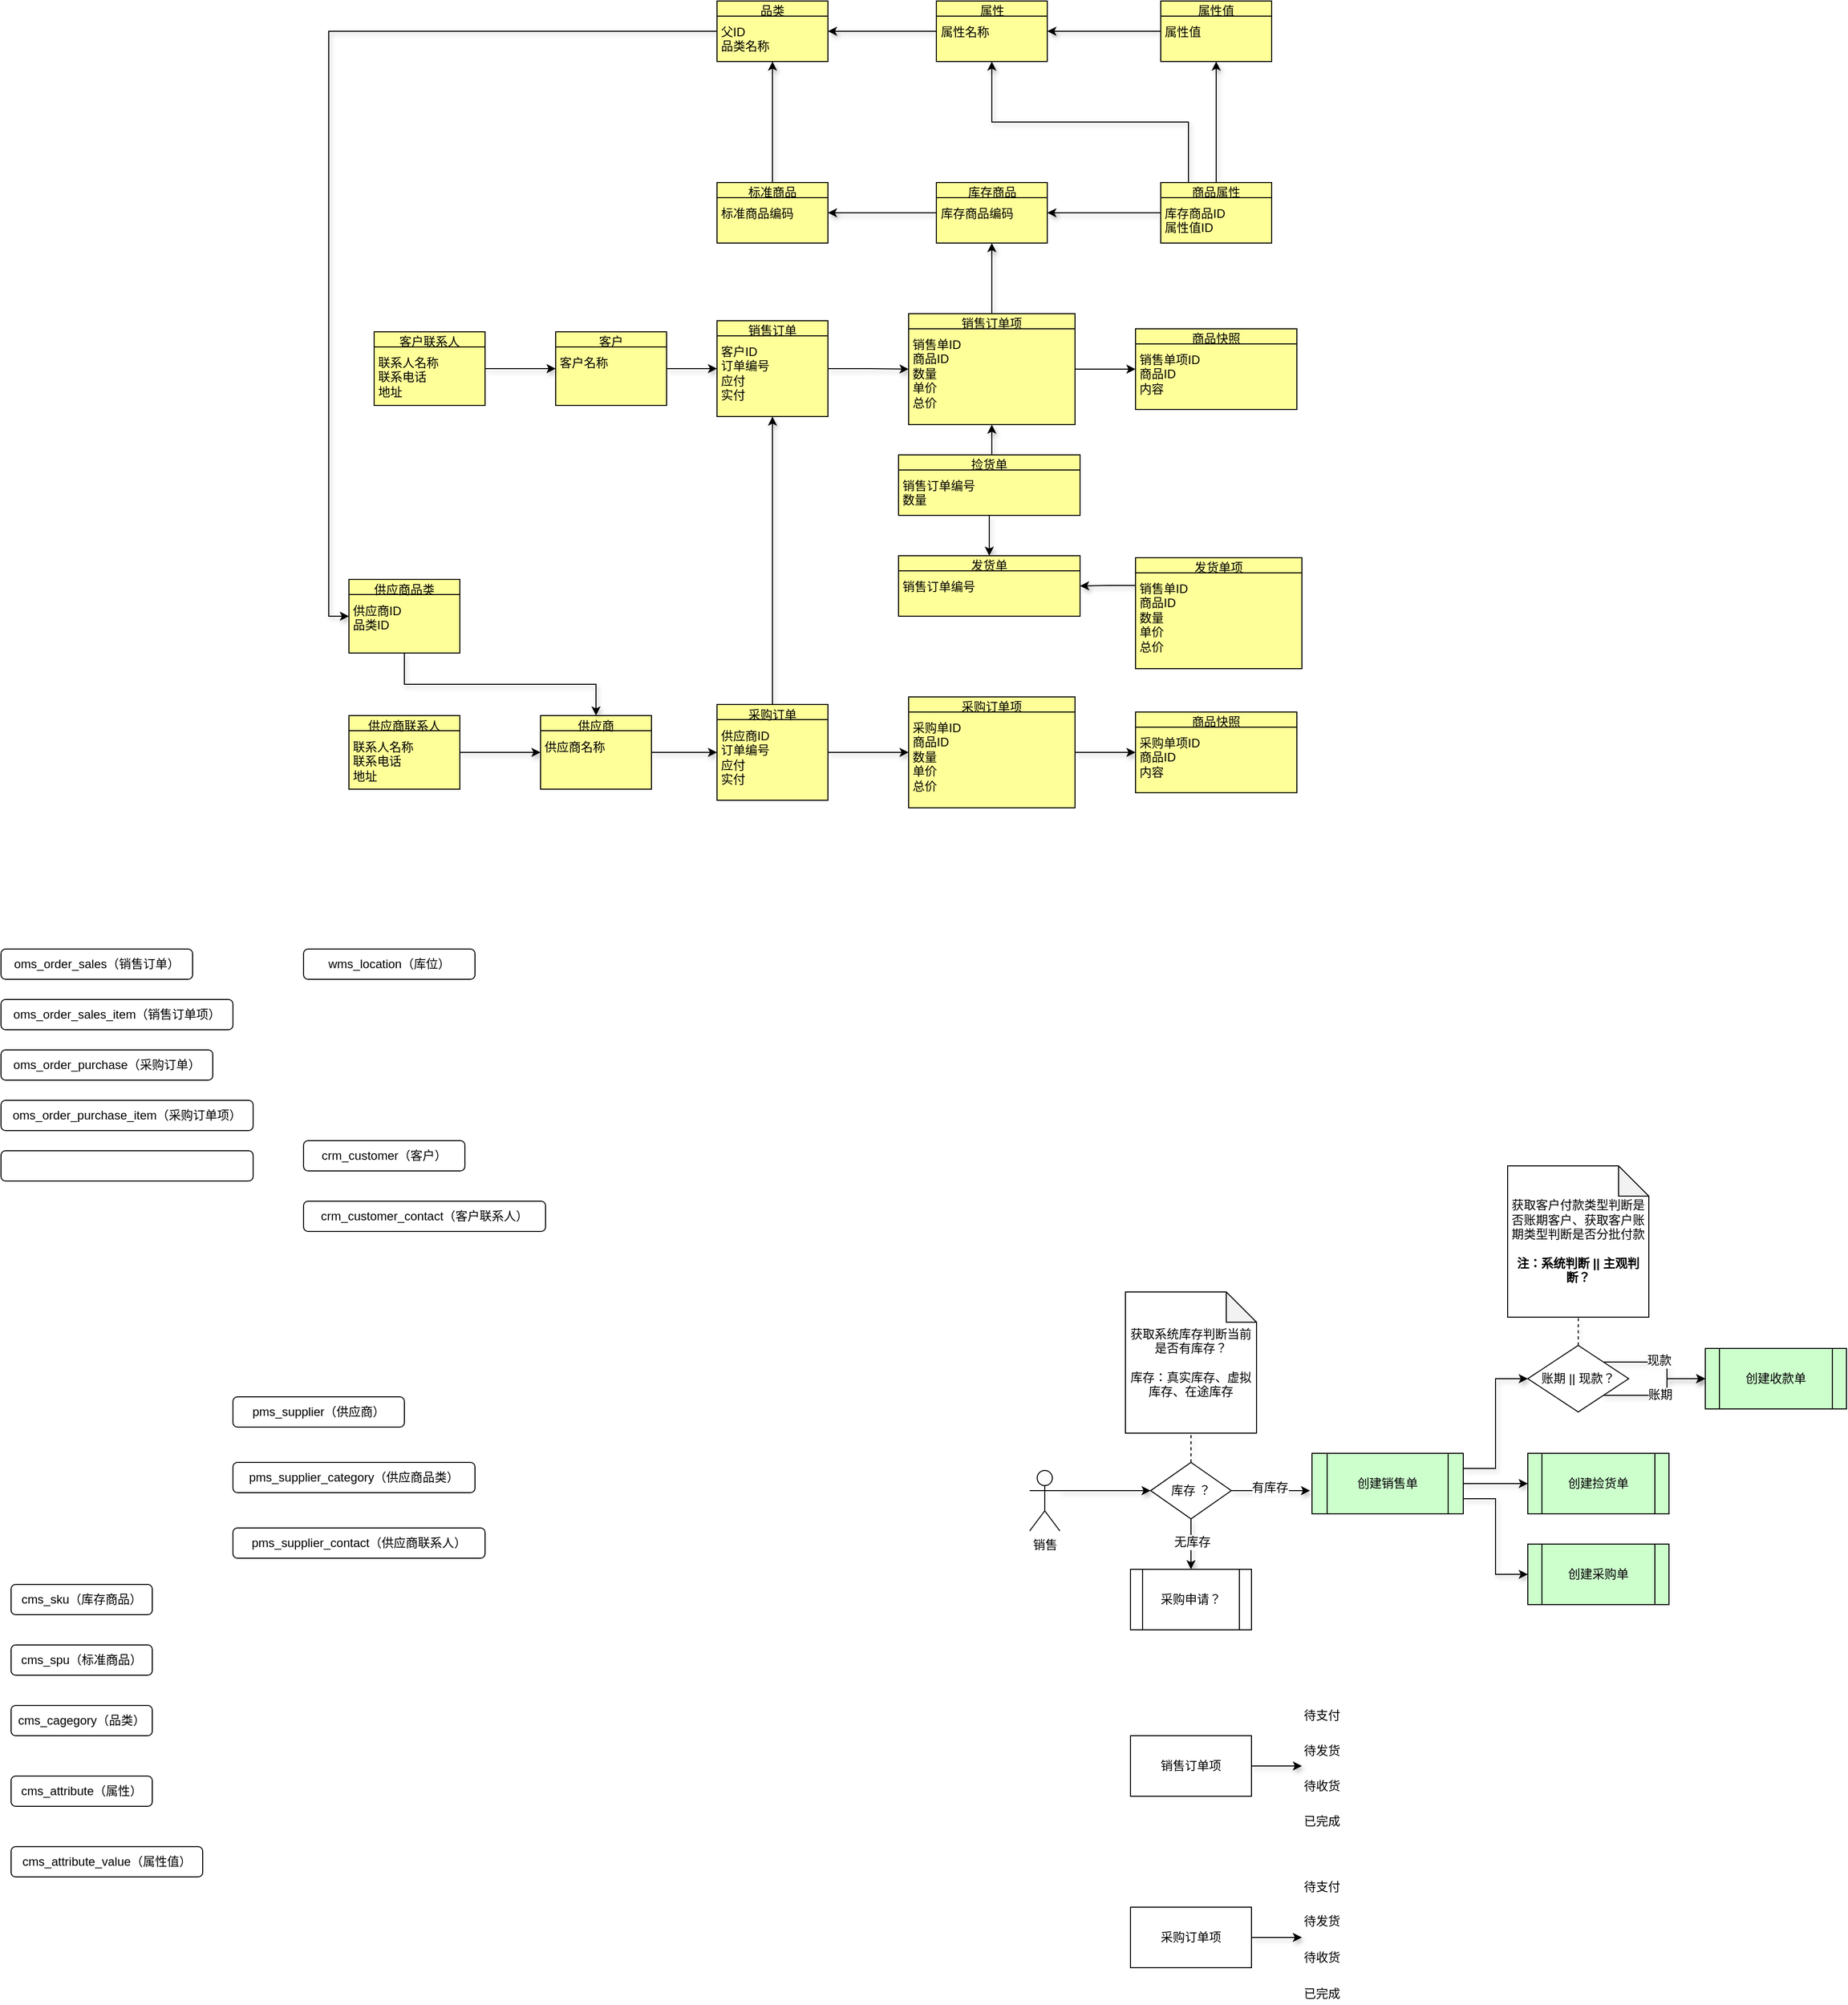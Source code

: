 <mxfile version="12.2.9" type="github" pages="1">
  <diagram id="rEG6L9bn5VI_HUOqqRBz" name="第 1 页">
    <mxGraphModel dx="1012" dy="1669" grid="1" gridSize="10" guides="1" tooltips="1" connect="1" arrows="1" fold="1" page="1" pageScale="1" pageWidth="827" pageHeight="1169" math="0" shadow="0">
      <root>
        <mxCell id="0"/>
        <mxCell id="1" parent="0"/>
        <mxCell id="5T5n9B4mbpvcat68feUI-332" value="" style="group" vertex="1" connectable="0" parent="1">
          <mxGeometry x="1430" y="810" width="40" height="125" as="geometry"/>
        </mxCell>
        <mxCell id="5T5n9B4mbpvcat68feUI-327" value="待支付" style="text;html=1;strokeColor=none;fillColor=none;align=center;verticalAlign=middle;whiteSpace=wrap;rounded=0;" vertex="1" parent="5T5n9B4mbpvcat68feUI-332">
          <mxGeometry width="40" height="20" as="geometry"/>
        </mxCell>
        <mxCell id="5T5n9B4mbpvcat68feUI-328" value="待发货" style="text;html=1;strokeColor=none;fillColor=none;align=center;verticalAlign=middle;whiteSpace=wrap;rounded=0;" vertex="1" parent="5T5n9B4mbpvcat68feUI-332">
          <mxGeometry y="35" width="40" height="20" as="geometry"/>
        </mxCell>
        <mxCell id="5T5n9B4mbpvcat68feUI-329" value="待收货" style="text;html=1;strokeColor=none;fillColor=none;align=center;verticalAlign=middle;whiteSpace=wrap;rounded=0;" vertex="1" parent="5T5n9B4mbpvcat68feUI-332">
          <mxGeometry y="70" width="40" height="20" as="geometry"/>
        </mxCell>
        <mxCell id="5T5n9B4mbpvcat68feUI-330" value="已完成" style="text;html=1;strokeColor=none;fillColor=none;align=center;verticalAlign=middle;whiteSpace=wrap;rounded=0;" vertex="1" parent="5T5n9B4mbpvcat68feUI-332">
          <mxGeometry y="105" width="40" height="20" as="geometry"/>
        </mxCell>
        <mxCell id="5T5n9B4mbpvcat68feUI-54" value="oms_order_sales（销售订单）" style="rounded=1;whiteSpace=wrap;html=1;" vertex="1" parent="1">
          <mxGeometry x="140" y="60" width="190" height="30" as="geometry"/>
        </mxCell>
        <mxCell id="5T5n9B4mbpvcat68feUI-71" value="oms_order_sales_item（销售订单项）" style="rounded=1;whiteSpace=wrap;html=1;" vertex="1" parent="1">
          <mxGeometry x="140" y="110" width="230" height="30" as="geometry"/>
        </mxCell>
        <mxCell id="5T5n9B4mbpvcat68feUI-95" value="cms_sku（库存商品）" style="rounded=1;whiteSpace=wrap;html=1;" vertex="1" parent="1">
          <mxGeometry x="150" y="690" width="140" height="30" as="geometry"/>
        </mxCell>
        <mxCell id="5T5n9B4mbpvcat68feUI-96" value="cms_spu（标准商品）" style="rounded=1;whiteSpace=wrap;html=1;" vertex="1" parent="1">
          <mxGeometry x="150" y="750" width="140" height="30" as="geometry"/>
        </mxCell>
        <mxCell id="5T5n9B4mbpvcat68feUI-97" value="cms_cagegory（品类）" style="rounded=1;whiteSpace=wrap;html=1;" vertex="1" parent="1">
          <mxGeometry x="150" y="810" width="140" height="30" as="geometry"/>
        </mxCell>
        <mxCell id="5T5n9B4mbpvcat68feUI-98" value="cms_attribute（属性）" style="rounded=1;whiteSpace=wrap;html=1;" vertex="1" parent="1">
          <mxGeometry x="150" y="880" width="140" height="30" as="geometry"/>
        </mxCell>
        <mxCell id="5T5n9B4mbpvcat68feUI-99" value="cms_attribute_value（属性值）" style="rounded=1;whiteSpace=wrap;html=1;" vertex="1" parent="1">
          <mxGeometry x="150" y="950" width="190" height="30" as="geometry"/>
        </mxCell>
        <mxCell id="5T5n9B4mbpvcat68feUI-100" value="wms_location（库位）" style="rounded=1;whiteSpace=wrap;html=1;" vertex="1" parent="1">
          <mxGeometry x="440" y="60" width="170" height="30" as="geometry"/>
        </mxCell>
        <mxCell id="5T5n9B4mbpvcat68feUI-101" value="crm_customer（客户）" style="rounded=1;whiteSpace=wrap;html=1;" vertex="1" parent="1">
          <mxGeometry x="440" y="250" width="160" height="30" as="geometry"/>
        </mxCell>
        <mxCell id="5T5n9B4mbpvcat68feUI-102" value="crm_customer_contact（客户联系人）" style="rounded=1;whiteSpace=wrap;html=1;" vertex="1" parent="1">
          <mxGeometry x="440" y="310" width="240" height="30" as="geometry"/>
        </mxCell>
        <mxCell id="5T5n9B4mbpvcat68feUI-103" value="pms_supplier（供应商）" style="rounded=1;whiteSpace=wrap;html=1;" vertex="1" parent="1">
          <mxGeometry x="370" y="504" width="170" height="30" as="geometry"/>
        </mxCell>
        <mxCell id="5T5n9B4mbpvcat68feUI-104" value="pms_supplier_contact（供应商联系人）" style="rounded=1;whiteSpace=wrap;html=1;" vertex="1" parent="1">
          <mxGeometry x="370" y="634" width="250" height="30" as="geometry"/>
        </mxCell>
        <mxCell id="5T5n9B4mbpvcat68feUI-105" value="oms_order_purchase（采购订单）" style="rounded=1;whiteSpace=wrap;html=1;" vertex="1" parent="1">
          <mxGeometry x="140" y="160" width="210" height="30" as="geometry"/>
        </mxCell>
        <mxCell id="5T5n9B4mbpvcat68feUI-106" value="oms_order_purchase_item（采购订单项）" style="rounded=1;whiteSpace=wrap;html=1;" vertex="1" parent="1">
          <mxGeometry x="140" y="210" width="250" height="30" as="geometry"/>
        </mxCell>
        <mxCell id="5T5n9B4mbpvcat68feUI-107" value="" style="rounded=1;whiteSpace=wrap;html=1;" vertex="1" parent="1">
          <mxGeometry x="140" y="260" width="250" height="30" as="geometry"/>
        </mxCell>
        <mxCell id="5T5n9B4mbpvcat68feUI-108" value="pms_supplier_category（供应商品类）" style="rounded=1;whiteSpace=wrap;html=1;" vertex="1" parent="1">
          <mxGeometry x="370" y="569" width="240" height="30" as="geometry"/>
        </mxCell>
        <mxCell id="5T5n9B4mbpvcat68feUI-218" style="rounded=0;orthogonalLoop=1;jettySize=auto;html=1;exitX=1;exitY=0.5;exitDx=0;exitDy=0;exitPerimeter=0;entryX=0;entryY=0.5;entryDx=0;entryDy=0;entryPerimeter=0;shadow=1;edgeStyle=orthogonalEdgeStyle;" edge="1" parent="1" source="5T5n9B4mbpvcat68feUI-146" target="5T5n9B4mbpvcat68feUI-207">
          <mxGeometry relative="1" as="geometry"/>
        </mxCell>
        <mxCell id="5T5n9B4mbpvcat68feUI-146" value="&lt;table cellpadding=&quot;0&quot; cellspacing=&quot;0&quot; style=&quot;font-size: 1em ; width: 100% ; height: 100%&quot;&gt;&lt;tbody&gt;&lt;tr style=&quot;height: 20px&quot;&gt;&lt;td align=&quot;center&quot;&gt;销售订单&lt;/td&gt;&lt;/tr&gt;&lt;tr&gt;&lt;td align=&quot;left&quot; valign=&quot;top&quot; style=&quot;padding: 4px&quot;&gt;客户ID&lt;br&gt;订单编号&lt;br&gt;应付&lt;br&gt;实付&lt;/td&gt;&lt;/tr&gt;&lt;/tbody&gt;&lt;/table&gt;" style="html=1;outlineConnect=0;whiteSpace=wrap;fillColor=#ffff99;shape=mxgraph.archimate3.businessObject;overflow=fill;" vertex="1" parent="1">
          <mxGeometry x="850" y="-563" width="110" height="95" as="geometry"/>
        </mxCell>
        <mxCell id="5T5n9B4mbpvcat68feUI-172" value="获取客户付款类型判断是否账期客户、获取客户账期类型判断是否分批付款&lt;br&gt;&lt;br&gt;&lt;b&gt;注：系统判断 || 主观判断？&lt;/b&gt;" style="shape=note;whiteSpace=wrap;html=1;backgroundOutline=1;darkOpacity=0.05;fillColor=#FFFFFF;" vertex="1" parent="1">
          <mxGeometry x="1634" y="275" width="140" height="150" as="geometry"/>
        </mxCell>
        <mxCell id="5T5n9B4mbpvcat68feUI-212" style="edgeStyle=orthogonalEdgeStyle;rounded=0;orthogonalLoop=1;jettySize=auto;html=1;exitX=1;exitY=0.5;exitDx=0;exitDy=0;exitPerimeter=0;entryX=0;entryY=0.5;entryDx=0;entryDy=0;entryPerimeter=0;" edge="1" parent="1" source="5T5n9B4mbpvcat68feUI-207" target="5T5n9B4mbpvcat68feUI-210">
          <mxGeometry relative="1" as="geometry"/>
        </mxCell>
        <mxCell id="5T5n9B4mbpvcat68feUI-311" style="edgeStyle=orthogonalEdgeStyle;rounded=0;orthogonalLoop=1;jettySize=auto;html=1;exitX=0.5;exitY=0;exitDx=0;exitDy=0;exitPerimeter=0;entryX=0.5;entryY=1;entryDx=0;entryDy=0;entryPerimeter=0;shadow=1;" edge="1" parent="1" source="5T5n9B4mbpvcat68feUI-207" target="5T5n9B4mbpvcat68feUI-282">
          <mxGeometry relative="1" as="geometry"/>
        </mxCell>
        <mxCell id="5T5n9B4mbpvcat68feUI-207" value="&lt;table cellpadding=&quot;0&quot; cellspacing=&quot;0&quot; style=&quot;font-size: 1em ; width: 100% ; height: 100%&quot;&gt;&lt;tbody&gt;&lt;tr style=&quot;height: 20px&quot;&gt;&lt;td align=&quot;center&quot;&gt;销售订单项&lt;/td&gt;&lt;/tr&gt;&lt;tr&gt;&lt;td align=&quot;left&quot; valign=&quot;top&quot; style=&quot;padding: 4px&quot;&gt;销售单ID&lt;br&gt;商品ID&lt;br&gt;数量&lt;br&gt;单价&lt;br&gt;总价&lt;/td&gt;&lt;/tr&gt;&lt;/tbody&gt;&lt;/table&gt;" style="html=1;outlineConnect=0;whiteSpace=wrap;fillColor=#ffff99;shape=mxgraph.archimate3.businessObject;overflow=fill;" vertex="1" parent="1">
          <mxGeometry x="1040" y="-570" width="165" height="110" as="geometry"/>
        </mxCell>
        <mxCell id="5T5n9B4mbpvcat68feUI-210" value="&lt;table cellpadding=&quot;0&quot; cellspacing=&quot;0&quot; style=&quot;font-size: 1em ; width: 100% ; height: 100%&quot;&gt;&lt;tbody&gt;&lt;tr style=&quot;height: 20px&quot;&gt;&lt;td align=&quot;center&quot;&gt;商品快照&lt;/td&gt;&lt;/tr&gt;&lt;tr&gt;&lt;td align=&quot;left&quot; valign=&quot;top&quot; style=&quot;padding: 4px&quot;&gt;销售单项ID&lt;br&gt;商品ID&lt;br&gt;内容&lt;br&gt;&lt;/td&gt;&lt;/tr&gt;&lt;/tbody&gt;&lt;/table&gt;" style="html=1;outlineConnect=0;whiteSpace=wrap;fillColor=#ffff99;shape=mxgraph.archimate3.businessObject;overflow=fill;" vertex="1" parent="1">
          <mxGeometry x="1265" y="-555" width="160" height="80" as="geometry"/>
        </mxCell>
        <mxCell id="5T5n9B4mbpvcat68feUI-231" style="edgeStyle=orthogonalEdgeStyle;rounded=0;orthogonalLoop=1;jettySize=auto;html=1;exitX=1;exitY=0;exitDx=0;exitDy=0;entryX=0;entryY=0.5;entryDx=0;entryDy=0;shadow=1;" edge="1" parent="1" source="5T5n9B4mbpvcat68feUI-223" target="5T5n9B4mbpvcat68feUI-266">
          <mxGeometry relative="1" as="geometry">
            <mxPoint x="1940" y="464" as="targetPoint"/>
          </mxGeometry>
        </mxCell>
        <mxCell id="5T5n9B4mbpvcat68feUI-233" value="现款" style="text;html=1;align=center;verticalAlign=middle;resizable=0;points=[];;labelBackgroundColor=#ffffff;" vertex="1" connectable="0" parent="5T5n9B4mbpvcat68feUI-231">
          <mxGeometry x="-0.064" y="2" relative="1" as="geometry">
            <mxPoint as="offset"/>
          </mxGeometry>
        </mxCell>
        <mxCell id="5T5n9B4mbpvcat68feUI-232" style="edgeStyle=orthogonalEdgeStyle;rounded=0;orthogonalLoop=1;jettySize=auto;html=1;exitX=1;exitY=1;exitDx=0;exitDy=0;entryX=0;entryY=0.5;entryDx=0;entryDy=0;shadow=1;" edge="1" parent="1" source="5T5n9B4mbpvcat68feUI-223" target="5T5n9B4mbpvcat68feUI-266">
          <mxGeometry relative="1" as="geometry">
            <mxPoint x="1940" y="524" as="targetPoint"/>
          </mxGeometry>
        </mxCell>
        <mxCell id="5T5n9B4mbpvcat68feUI-234" value="账期" style="text;html=1;align=center;verticalAlign=middle;resizable=0;points=[];;labelBackgroundColor=#ffffff;" vertex="1" connectable="0" parent="5T5n9B4mbpvcat68feUI-232">
          <mxGeometry x="-0.055" y="1" relative="1" as="geometry">
            <mxPoint as="offset"/>
          </mxGeometry>
        </mxCell>
        <mxCell id="5T5n9B4mbpvcat68feUI-223" value="账期 || 现款？" style="rhombus;whiteSpace=wrap;html=1;fillColor=#FFFFFF;" vertex="1" parent="1">
          <mxGeometry x="1654" y="453" width="100" height="66" as="geometry"/>
        </mxCell>
        <mxCell id="5T5n9B4mbpvcat68feUI-235" value="" style="endArrow=none;dashed=1;html=1;shadow=1;entryX=0.5;entryY=1;entryDx=0;entryDy=0;entryPerimeter=0;exitX=0.5;exitY=0;exitDx=0;exitDy=0;" edge="1" parent="1" source="5T5n9B4mbpvcat68feUI-223" target="5T5n9B4mbpvcat68feUI-172">
          <mxGeometry width="50" height="50" relative="1" as="geometry">
            <mxPoint x="1680" y="454" as="sourcePoint"/>
            <mxPoint x="1730" y="404" as="targetPoint"/>
          </mxGeometry>
        </mxCell>
        <mxCell id="5T5n9B4mbpvcat68feUI-257" style="edgeStyle=orthogonalEdgeStyle;rounded=0;orthogonalLoop=1;jettySize=auto;html=1;exitX=1;exitY=0.5;exitDx=0;exitDy=0;entryX=-0.013;entryY=0.617;entryDx=0;entryDy=0;entryPerimeter=0;shadow=1;" edge="1" parent="1" source="5T5n9B4mbpvcat68feUI-252" target="5T5n9B4mbpvcat68feUI-256">
          <mxGeometry relative="1" as="geometry"/>
        </mxCell>
        <mxCell id="5T5n9B4mbpvcat68feUI-258" value="有库存" style="text;html=1;align=center;verticalAlign=middle;resizable=0;points=[];;labelBackgroundColor=#ffffff;" vertex="1" connectable="0" parent="5T5n9B4mbpvcat68feUI-257">
          <mxGeometry x="-0.026" y="3" relative="1" as="geometry">
            <mxPoint as="offset"/>
          </mxGeometry>
        </mxCell>
        <mxCell id="5T5n9B4mbpvcat68feUI-264" style="edgeStyle=orthogonalEdgeStyle;rounded=0;orthogonalLoop=1;jettySize=auto;html=1;exitX=0.5;exitY=1;exitDx=0;exitDy=0;shadow=1;" edge="1" parent="1" source="5T5n9B4mbpvcat68feUI-252" target="5T5n9B4mbpvcat68feUI-263">
          <mxGeometry relative="1" as="geometry"/>
        </mxCell>
        <mxCell id="5T5n9B4mbpvcat68feUI-265" value="无库存" style="text;html=1;align=center;verticalAlign=middle;resizable=0;points=[];;labelBackgroundColor=#ffffff;" vertex="1" connectable="0" parent="5T5n9B4mbpvcat68feUI-264">
          <mxGeometry x="-0.093" y="1" relative="1" as="geometry">
            <mxPoint as="offset"/>
          </mxGeometry>
        </mxCell>
        <mxCell id="5T5n9B4mbpvcat68feUI-252" value="库存 ？" style="rhombus;whiteSpace=wrap;html=1;fillColor=#FFFFFF;" vertex="1" parent="1">
          <mxGeometry x="1280" y="569" width="80" height="56" as="geometry"/>
        </mxCell>
        <mxCell id="5T5n9B4mbpvcat68feUI-255" style="edgeStyle=orthogonalEdgeStyle;rounded=0;orthogonalLoop=1;jettySize=auto;html=1;exitX=1;exitY=0.333;exitDx=0;exitDy=0;exitPerimeter=0;entryX=0;entryY=0.5;entryDx=0;entryDy=0;shadow=1;" edge="1" parent="1" source="5T5n9B4mbpvcat68feUI-254" target="5T5n9B4mbpvcat68feUI-252">
          <mxGeometry relative="1" as="geometry"/>
        </mxCell>
        <mxCell id="5T5n9B4mbpvcat68feUI-254" value="销售" style="shape=umlActor;verticalLabelPosition=bottom;labelBackgroundColor=#ffffff;verticalAlign=top;html=1;outlineConnect=0;fillColor=#FFFFFF;" vertex="1" parent="1">
          <mxGeometry x="1160" y="577" width="30" height="60" as="geometry"/>
        </mxCell>
        <mxCell id="5T5n9B4mbpvcat68feUI-272" style="edgeStyle=orthogonalEdgeStyle;rounded=0;orthogonalLoop=1;jettySize=auto;html=1;exitX=1;exitY=0.25;exitDx=0;exitDy=0;entryX=0;entryY=0.5;entryDx=0;entryDy=0;shadow=1;" edge="1" parent="1" source="5T5n9B4mbpvcat68feUI-256" target="5T5n9B4mbpvcat68feUI-223">
          <mxGeometry relative="1" as="geometry"/>
        </mxCell>
        <mxCell id="5T5n9B4mbpvcat68feUI-273" style="edgeStyle=orthogonalEdgeStyle;rounded=0;orthogonalLoop=1;jettySize=auto;html=1;exitX=1;exitY=0.5;exitDx=0;exitDy=0;entryX=0;entryY=0.5;entryDx=0;entryDy=0;shadow=1;" edge="1" parent="1" source="5T5n9B4mbpvcat68feUI-256" target="5T5n9B4mbpvcat68feUI-267">
          <mxGeometry relative="1" as="geometry"/>
        </mxCell>
        <mxCell id="5T5n9B4mbpvcat68feUI-280" style="edgeStyle=orthogonalEdgeStyle;rounded=0;orthogonalLoop=1;jettySize=auto;html=1;exitX=1;exitY=0.75;exitDx=0;exitDy=0;shadow=1;entryX=0;entryY=0.5;entryDx=0;entryDy=0;" edge="1" parent="1" source="5T5n9B4mbpvcat68feUI-256" target="5T5n9B4mbpvcat68feUI-268">
          <mxGeometry relative="1" as="geometry">
            <mxPoint x="1620" y="630" as="targetPoint"/>
          </mxGeometry>
        </mxCell>
        <mxCell id="5T5n9B4mbpvcat68feUI-256" value="创建销售单" style="shape=process;whiteSpace=wrap;html=1;backgroundOutline=1;fillColor=#CCFFCC;" vertex="1" parent="1">
          <mxGeometry x="1440" y="560" width="150" height="60" as="geometry"/>
        </mxCell>
        <mxCell id="5T5n9B4mbpvcat68feUI-260" value="获取系统库存判断当前是否有库存？&lt;br&gt;&lt;br&gt;库存：真实库存、虚拟库存、在途库存" style="shape=note;whiteSpace=wrap;html=1;backgroundOutline=1;darkOpacity=0.05;fillColor=#FFFFFF;" vertex="1" parent="1">
          <mxGeometry x="1255" y="400" width="130" height="140" as="geometry"/>
        </mxCell>
        <mxCell id="5T5n9B4mbpvcat68feUI-263" value="采购申请？" style="shape=process;whiteSpace=wrap;html=1;backgroundOutline=1;fillColor=#FFFFFF;" vertex="1" parent="1">
          <mxGeometry x="1260" y="675" width="120" height="60" as="geometry"/>
        </mxCell>
        <mxCell id="5T5n9B4mbpvcat68feUI-266" value="创建收款单" style="shape=process;whiteSpace=wrap;html=1;backgroundOutline=1;fillColor=#CCFFCC;" vertex="1" parent="1">
          <mxGeometry x="1830" y="456" width="140" height="60" as="geometry"/>
        </mxCell>
        <mxCell id="5T5n9B4mbpvcat68feUI-267" value="创建捡货单" style="shape=process;whiteSpace=wrap;html=1;backgroundOutline=1;fillColor=#CCFFCC;" vertex="1" parent="1">
          <mxGeometry x="1654" y="560" width="140" height="60" as="geometry"/>
        </mxCell>
        <mxCell id="5T5n9B4mbpvcat68feUI-268" value="创建采购单" style="shape=process;whiteSpace=wrap;html=1;backgroundOutline=1;fillColor=#CCFFCC;" vertex="1" parent="1">
          <mxGeometry x="1654" y="650" width="140" height="60" as="geometry"/>
        </mxCell>
        <mxCell id="5T5n9B4mbpvcat68feUI-277" value="" style="endArrow=none;dashed=1;html=1;shadow=1;entryX=0.5;entryY=1;entryDx=0;entryDy=0;entryPerimeter=0;exitX=0.5;exitY=0;exitDx=0;exitDy=0;" edge="1" parent="1" source="5T5n9B4mbpvcat68feUI-252" target="5T5n9B4mbpvcat68feUI-260">
          <mxGeometry width="50" height="50" relative="1" as="geometry">
            <mxPoint x="1290" y="570" as="sourcePoint"/>
            <mxPoint x="1340" y="520" as="targetPoint"/>
          </mxGeometry>
        </mxCell>
        <mxCell id="5T5n9B4mbpvcat68feUI-323" style="edgeStyle=orthogonalEdgeStyle;rounded=0;orthogonalLoop=1;jettySize=auto;html=1;exitX=0;exitY=0.5;exitDx=0;exitDy=0;exitPerimeter=0;shadow=1;entryX=0;entryY=0.5;entryDx=0;entryDy=0;entryPerimeter=0;" edge="1" parent="1" source="5T5n9B4mbpvcat68feUI-281" target="5T5n9B4mbpvcat68feUI-320">
          <mxGeometry relative="1" as="geometry">
            <mxPoint x="490" y="-430" as="targetPoint"/>
          </mxGeometry>
        </mxCell>
        <mxCell id="5T5n9B4mbpvcat68feUI-281" value="&lt;table cellpadding=&quot;0&quot; cellspacing=&quot;0&quot; style=&quot;font-size: 1em ; width: 100% ; height: 100%&quot;&gt;&lt;tbody&gt;&lt;tr style=&quot;height: 20px&quot;&gt;&lt;td align=&quot;center&quot;&gt;品类&lt;/td&gt;&lt;/tr&gt;&lt;tr&gt;&lt;td align=&quot;left&quot; valign=&quot;top&quot; style=&quot;padding: 4px&quot;&gt;父ID&lt;br&gt;品类名称&lt;/td&gt;&lt;/tr&gt;&lt;/tbody&gt;&lt;/table&gt;" style="html=1;outlineConnect=0;whiteSpace=wrap;fillColor=#ffff99;shape=mxgraph.archimate3.businessObject;overflow=fill;" vertex="1" parent="1">
          <mxGeometry x="850" y="-880" width="110" height="60" as="geometry"/>
        </mxCell>
        <mxCell id="5T5n9B4mbpvcat68feUI-291" style="edgeStyle=orthogonalEdgeStyle;rounded=0;orthogonalLoop=1;jettySize=auto;html=1;exitX=0;exitY=0.5;exitDx=0;exitDy=0;exitPerimeter=0;entryX=1;entryY=0.5;entryDx=0;entryDy=0;entryPerimeter=0;shadow=1;" edge="1" parent="1" source="5T5n9B4mbpvcat68feUI-282" target="5T5n9B4mbpvcat68feUI-283">
          <mxGeometry relative="1" as="geometry"/>
        </mxCell>
        <mxCell id="5T5n9B4mbpvcat68feUI-282" value="&lt;table cellpadding=&quot;0&quot; cellspacing=&quot;0&quot; style=&quot;font-size: 1em ; width: 100% ; height: 100%&quot;&gt;&lt;tbody&gt;&lt;tr style=&quot;height: 20px&quot;&gt;&lt;td align=&quot;center&quot;&gt;库存商品&lt;/td&gt;&lt;/tr&gt;&lt;tr&gt;&lt;td align=&quot;left&quot; valign=&quot;top&quot; style=&quot;padding: 4px&quot;&gt;库存商品编码&lt;/td&gt;&lt;/tr&gt;&lt;/tbody&gt;&lt;/table&gt;" style="html=1;outlineConnect=0;whiteSpace=wrap;fillColor=#ffff99;shape=mxgraph.archimate3.businessObject;overflow=fill;" vertex="1" parent="1">
          <mxGeometry x="1067.5" y="-700" width="110" height="60" as="geometry"/>
        </mxCell>
        <mxCell id="5T5n9B4mbpvcat68feUI-290" style="edgeStyle=orthogonalEdgeStyle;rounded=0;orthogonalLoop=1;jettySize=auto;html=1;exitX=0.5;exitY=0;exitDx=0;exitDy=0;exitPerimeter=0;entryX=0.5;entryY=1;entryDx=0;entryDy=0;entryPerimeter=0;shadow=1;" edge="1" parent="1" source="5T5n9B4mbpvcat68feUI-283" target="5T5n9B4mbpvcat68feUI-281">
          <mxGeometry relative="1" as="geometry"/>
        </mxCell>
        <mxCell id="5T5n9B4mbpvcat68feUI-283" value="&lt;table cellpadding=&quot;0&quot; cellspacing=&quot;0&quot; style=&quot;font-size: 1em ; width: 100% ; height: 100%&quot;&gt;&lt;tbody&gt;&lt;tr style=&quot;height: 20px&quot;&gt;&lt;td align=&quot;center&quot;&gt;标准商品&lt;/td&gt;&lt;/tr&gt;&lt;tr&gt;&lt;td align=&quot;left&quot; valign=&quot;top&quot; style=&quot;padding: 4px&quot;&gt;标准商品编码&lt;br&gt;&lt;/td&gt;&lt;/tr&gt;&lt;/tbody&gt;&lt;/table&gt;" style="html=1;outlineConnect=0;whiteSpace=wrap;fillColor=#ffff99;shape=mxgraph.archimate3.businessObject;overflow=fill;" vertex="1" parent="1">
          <mxGeometry x="850" y="-700" width="110" height="60" as="geometry"/>
        </mxCell>
        <mxCell id="5T5n9B4mbpvcat68feUI-289" style="edgeStyle=orthogonalEdgeStyle;rounded=0;orthogonalLoop=1;jettySize=auto;html=1;exitX=0;exitY=0.5;exitDx=0;exitDy=0;exitPerimeter=0;entryX=1;entryY=0.5;entryDx=0;entryDy=0;entryPerimeter=0;shadow=1;" edge="1" parent="1" source="5T5n9B4mbpvcat68feUI-284" target="5T5n9B4mbpvcat68feUI-281">
          <mxGeometry relative="1" as="geometry"/>
        </mxCell>
        <mxCell id="5T5n9B4mbpvcat68feUI-284" value="&lt;table cellpadding=&quot;0&quot; cellspacing=&quot;0&quot; style=&quot;font-size: 1em ; width: 100% ; height: 100%&quot;&gt;&lt;tbody&gt;&lt;tr style=&quot;height: 20px&quot;&gt;&lt;td align=&quot;center&quot;&gt;属性&lt;/td&gt;&lt;/tr&gt;&lt;tr&gt;&lt;td align=&quot;left&quot; valign=&quot;top&quot; style=&quot;padding: 4px&quot;&gt;属性名称&lt;/td&gt;&lt;/tr&gt;&lt;/tbody&gt;&lt;/table&gt;" style="html=1;outlineConnect=0;whiteSpace=wrap;fillColor=#ffff99;shape=mxgraph.archimate3.businessObject;overflow=fill;" vertex="1" parent="1">
          <mxGeometry x="1067.5" y="-880" width="110" height="60" as="geometry"/>
        </mxCell>
        <mxCell id="5T5n9B4mbpvcat68feUI-288" style="edgeStyle=orthogonalEdgeStyle;rounded=0;orthogonalLoop=1;jettySize=auto;html=1;exitX=0;exitY=0.5;exitDx=0;exitDy=0;exitPerimeter=0;entryX=1;entryY=0.5;entryDx=0;entryDy=0;entryPerimeter=0;shadow=1;" edge="1" parent="1" source="5T5n9B4mbpvcat68feUI-285" target="5T5n9B4mbpvcat68feUI-284">
          <mxGeometry relative="1" as="geometry"/>
        </mxCell>
        <mxCell id="5T5n9B4mbpvcat68feUI-285" value="&lt;table cellpadding=&quot;0&quot; cellspacing=&quot;0&quot; style=&quot;font-size: 1em ; width: 100% ; height: 100%&quot;&gt;&lt;tbody&gt;&lt;tr style=&quot;height: 20px&quot;&gt;&lt;td align=&quot;center&quot;&gt;属性值&lt;/td&gt;&lt;/tr&gt;&lt;tr&gt;&lt;td align=&quot;left&quot; valign=&quot;top&quot; style=&quot;padding: 4px&quot;&gt;属性值&lt;/td&gt;&lt;/tr&gt;&lt;/tbody&gt;&lt;/table&gt;" style="html=1;outlineConnect=0;whiteSpace=wrap;fillColor=#ffff99;shape=mxgraph.archimate3.businessObject;overflow=fill;" vertex="1" parent="1">
          <mxGeometry x="1290" y="-880" width="110" height="60" as="geometry"/>
        </mxCell>
        <mxCell id="5T5n9B4mbpvcat68feUI-293" style="edgeStyle=orthogonalEdgeStyle;rounded=0;orthogonalLoop=1;jettySize=auto;html=1;exitX=0;exitY=0.5;exitDx=0;exitDy=0;exitPerimeter=0;entryX=1;entryY=0.5;entryDx=0;entryDy=0;entryPerimeter=0;shadow=1;" edge="1" parent="1" source="5T5n9B4mbpvcat68feUI-292" target="5T5n9B4mbpvcat68feUI-282">
          <mxGeometry relative="1" as="geometry"/>
        </mxCell>
        <mxCell id="5T5n9B4mbpvcat68feUI-294" style="edgeStyle=orthogonalEdgeStyle;rounded=0;orthogonalLoop=1;jettySize=auto;html=1;exitX=0.5;exitY=0;exitDx=0;exitDy=0;exitPerimeter=0;entryX=0.5;entryY=1;entryDx=0;entryDy=0;entryPerimeter=0;shadow=1;" edge="1" parent="1" source="5T5n9B4mbpvcat68feUI-292" target="5T5n9B4mbpvcat68feUI-285">
          <mxGeometry relative="1" as="geometry"/>
        </mxCell>
        <mxCell id="5T5n9B4mbpvcat68feUI-295" style="edgeStyle=orthogonalEdgeStyle;rounded=0;orthogonalLoop=1;jettySize=auto;html=1;exitX=0.25;exitY=0;exitDx=0;exitDy=0;exitPerimeter=0;entryX=0.5;entryY=1;entryDx=0;entryDy=0;entryPerimeter=0;shadow=1;" edge="1" parent="1" source="5T5n9B4mbpvcat68feUI-292" target="5T5n9B4mbpvcat68feUI-284">
          <mxGeometry relative="1" as="geometry"/>
        </mxCell>
        <mxCell id="5T5n9B4mbpvcat68feUI-292" value="&lt;table cellpadding=&quot;0&quot; cellspacing=&quot;0&quot; style=&quot;font-size: 1em ; width: 100% ; height: 100%&quot;&gt;&lt;tbody&gt;&lt;tr style=&quot;height: 20px&quot;&gt;&lt;td align=&quot;center&quot;&gt;商品属性&lt;/td&gt;&lt;/tr&gt;&lt;tr&gt;&lt;td align=&quot;left&quot; valign=&quot;top&quot; style=&quot;padding: 4px&quot;&gt;库存商品ID&lt;br&gt;属性值ID&lt;/td&gt;&lt;/tr&gt;&lt;/tbody&gt;&lt;/table&gt;" style="html=1;outlineConnect=0;whiteSpace=wrap;fillColor=#ffff99;shape=mxgraph.archimate3.businessObject;overflow=fill;" vertex="1" parent="1">
          <mxGeometry x="1290" y="-700" width="110" height="60" as="geometry"/>
        </mxCell>
        <mxCell id="5T5n9B4mbpvcat68feUI-298" style="edgeStyle=orthogonalEdgeStyle;rounded=0;orthogonalLoop=1;jettySize=auto;html=1;exitX=1;exitY=0.5;exitDx=0;exitDy=0;exitPerimeter=0;shadow=1;" edge="1" parent="1" source="5T5n9B4mbpvcat68feUI-296" target="5T5n9B4mbpvcat68feUI-297">
          <mxGeometry relative="1" as="geometry"/>
        </mxCell>
        <mxCell id="5T5n9B4mbpvcat68feUI-306" style="edgeStyle=orthogonalEdgeStyle;rounded=0;orthogonalLoop=1;jettySize=auto;html=1;exitX=0.5;exitY=0;exitDx=0;exitDy=0;exitPerimeter=0;entryX=0.5;entryY=1;entryDx=0;entryDy=0;entryPerimeter=0;shadow=1;" edge="1" parent="1" source="5T5n9B4mbpvcat68feUI-296" target="5T5n9B4mbpvcat68feUI-146">
          <mxGeometry relative="1" as="geometry"/>
        </mxCell>
        <mxCell id="5T5n9B4mbpvcat68feUI-296" value="&lt;table cellpadding=&quot;0&quot; cellspacing=&quot;0&quot; style=&quot;font-size: 1em ; width: 100% ; height: 100%&quot;&gt;&lt;tbody&gt;&lt;tr style=&quot;height: 20px&quot;&gt;&lt;td align=&quot;center&quot;&gt;采购订单&lt;/td&gt;&lt;/tr&gt;&lt;tr&gt;&lt;td align=&quot;left&quot; valign=&quot;top&quot; style=&quot;padding: 4px&quot;&gt;供应商ID&lt;br&gt;订单编号&lt;br&gt;应付&lt;br&gt;实付&lt;/td&gt;&lt;/tr&gt;&lt;/tbody&gt;&lt;/table&gt;" style="html=1;outlineConnect=0;whiteSpace=wrap;fillColor=#ffff99;shape=mxgraph.archimate3.businessObject;overflow=fill;" vertex="1" parent="1">
          <mxGeometry x="850" y="-182.5" width="110" height="95" as="geometry"/>
        </mxCell>
        <mxCell id="5T5n9B4mbpvcat68feUI-300" style="edgeStyle=orthogonalEdgeStyle;rounded=0;orthogonalLoop=1;jettySize=auto;html=1;exitX=1;exitY=0.5;exitDx=0;exitDy=0;exitPerimeter=0;entryX=0;entryY=0.5;entryDx=0;entryDy=0;entryPerimeter=0;shadow=1;" edge="1" parent="1" source="5T5n9B4mbpvcat68feUI-297" target="5T5n9B4mbpvcat68feUI-299">
          <mxGeometry relative="1" as="geometry"/>
        </mxCell>
        <mxCell id="5T5n9B4mbpvcat68feUI-297" value="&lt;table cellpadding=&quot;0&quot; cellspacing=&quot;0&quot; style=&quot;font-size: 1em ; width: 100% ; height: 100%&quot;&gt;&lt;tbody&gt;&lt;tr style=&quot;height: 20px&quot;&gt;&lt;td align=&quot;center&quot;&gt;采购订单项&lt;/td&gt;&lt;/tr&gt;&lt;tr&gt;&lt;td align=&quot;left&quot; valign=&quot;top&quot; style=&quot;padding: 4px&quot;&gt;采购单ID&lt;br&gt;商品ID&lt;br&gt;数量&lt;br&gt;单价&lt;br&gt;总价&lt;/td&gt;&lt;/tr&gt;&lt;/tbody&gt;&lt;/table&gt;" style="html=1;outlineConnect=0;whiteSpace=wrap;fillColor=#ffff99;shape=mxgraph.archimate3.businessObject;overflow=fill;" vertex="1" parent="1">
          <mxGeometry x="1040" y="-190" width="165" height="110" as="geometry"/>
        </mxCell>
        <mxCell id="5T5n9B4mbpvcat68feUI-299" value="&lt;table cellpadding=&quot;0&quot; cellspacing=&quot;0&quot; style=&quot;font-size: 1em ; width: 100% ; height: 100%&quot;&gt;&lt;tbody&gt;&lt;tr style=&quot;height: 20px&quot;&gt;&lt;td align=&quot;center&quot;&gt;商品快照&lt;/td&gt;&lt;/tr&gt;&lt;tr&gt;&lt;td align=&quot;left&quot; valign=&quot;top&quot; style=&quot;padding: 4px&quot;&gt;采购单项ID&lt;br&gt;商品ID&lt;br&gt;内容&lt;br&gt;&lt;/td&gt;&lt;/tr&gt;&lt;/tbody&gt;&lt;/table&gt;" style="html=1;outlineConnect=0;whiteSpace=wrap;fillColor=#ffff99;shape=mxgraph.archimate3.businessObject;overflow=fill;" vertex="1" parent="1">
          <mxGeometry x="1265" y="-175" width="160" height="80" as="geometry"/>
        </mxCell>
        <mxCell id="5T5n9B4mbpvcat68feUI-308" style="edgeStyle=orthogonalEdgeStyle;rounded=0;orthogonalLoop=1;jettySize=auto;html=1;exitX=0.5;exitY=0;exitDx=0;exitDy=0;exitPerimeter=0;entryX=0.5;entryY=1;entryDx=0;entryDy=0;entryPerimeter=0;shadow=1;" edge="1" parent="1" source="5T5n9B4mbpvcat68feUI-301" target="5T5n9B4mbpvcat68feUI-207">
          <mxGeometry relative="1" as="geometry"/>
        </mxCell>
        <mxCell id="5T5n9B4mbpvcat68feUI-310" style="edgeStyle=orthogonalEdgeStyle;rounded=0;orthogonalLoop=1;jettySize=auto;html=1;exitX=0.5;exitY=1;exitDx=0;exitDy=0;exitPerimeter=0;shadow=1;" edge="1" parent="1" source="5T5n9B4mbpvcat68feUI-301" target="5T5n9B4mbpvcat68feUI-302">
          <mxGeometry relative="1" as="geometry"/>
        </mxCell>
        <mxCell id="5T5n9B4mbpvcat68feUI-301" value="&lt;table cellpadding=&quot;0&quot; cellspacing=&quot;0&quot; style=&quot;font-size: 1em ; width: 100% ; height: 100%&quot;&gt;&lt;tbody&gt;&lt;tr style=&quot;height: 20px&quot;&gt;&lt;td align=&quot;center&quot;&gt;捡货单&lt;/td&gt;&lt;/tr&gt;&lt;tr&gt;&lt;td align=&quot;left&quot; valign=&quot;top&quot; style=&quot;padding: 4px&quot;&gt;销售订单编号&lt;br&gt;数量&lt;br&gt;&lt;/td&gt;&lt;/tr&gt;&lt;/tbody&gt;&lt;/table&gt;" style="html=1;outlineConnect=0;whiteSpace=wrap;fillColor=#ffff99;shape=mxgraph.archimate3.businessObject;overflow=fill;" vertex="1" parent="1">
          <mxGeometry x="1030" y="-430" width="180" height="60" as="geometry"/>
        </mxCell>
        <mxCell id="5T5n9B4mbpvcat68feUI-302" value="&lt;table cellpadding=&quot;0&quot; cellspacing=&quot;0&quot; style=&quot;font-size: 1em ; width: 100% ; height: 100%&quot;&gt;&lt;tbody&gt;&lt;tr style=&quot;height: 20px&quot;&gt;&lt;td align=&quot;center&quot;&gt;发货单&lt;/td&gt;&lt;/tr&gt;&lt;tr&gt;&lt;td align=&quot;left&quot; valign=&quot;top&quot; style=&quot;padding: 4px&quot;&gt;销售订单编号&lt;br&gt;&lt;/td&gt;&lt;/tr&gt;&lt;/tbody&gt;&lt;/table&gt;" style="html=1;outlineConnect=0;whiteSpace=wrap;fillColor=#ffff99;shape=mxgraph.archimate3.businessObject;overflow=fill;" vertex="1" parent="1">
          <mxGeometry x="1030" y="-330" width="180" height="60" as="geometry"/>
        </mxCell>
        <mxCell id="5T5n9B4mbpvcat68feUI-309" style="edgeStyle=orthogonalEdgeStyle;rounded=0;orthogonalLoop=1;jettySize=auto;html=1;exitX=0;exitY=0.25;exitDx=0;exitDy=0;exitPerimeter=0;entryX=1;entryY=0.5;entryDx=0;entryDy=0;entryPerimeter=0;shadow=1;" edge="1" parent="1" source="5T5n9B4mbpvcat68feUI-303" target="5T5n9B4mbpvcat68feUI-302">
          <mxGeometry relative="1" as="geometry"/>
        </mxCell>
        <mxCell id="5T5n9B4mbpvcat68feUI-303" value="&lt;table cellpadding=&quot;0&quot; cellspacing=&quot;0&quot; style=&quot;font-size: 1em ; width: 100% ; height: 100%&quot;&gt;&lt;tbody&gt;&lt;tr style=&quot;height: 20px&quot;&gt;&lt;td align=&quot;center&quot;&gt;发货单项&lt;/td&gt;&lt;/tr&gt;&lt;tr&gt;&lt;td align=&quot;left&quot; valign=&quot;top&quot; style=&quot;padding: 4px&quot;&gt;销售单ID&lt;br&gt;商品ID&lt;br&gt;数量&lt;br&gt;单价&lt;br&gt;总价&lt;/td&gt;&lt;/tr&gt;&lt;/tbody&gt;&lt;/table&gt;" style="html=1;outlineConnect=0;whiteSpace=wrap;fillColor=#ffff99;shape=mxgraph.archimate3.businessObject;overflow=fill;" vertex="1" parent="1">
          <mxGeometry x="1265" y="-328" width="165" height="110" as="geometry"/>
        </mxCell>
        <mxCell id="5T5n9B4mbpvcat68feUI-315" style="edgeStyle=orthogonalEdgeStyle;rounded=0;orthogonalLoop=1;jettySize=auto;html=1;exitX=1;exitY=0.5;exitDx=0;exitDy=0;exitPerimeter=0;shadow=1;" edge="1" parent="1" source="5T5n9B4mbpvcat68feUI-312" target="5T5n9B4mbpvcat68feUI-146">
          <mxGeometry relative="1" as="geometry"/>
        </mxCell>
        <mxCell id="5T5n9B4mbpvcat68feUI-312" value="&lt;table cellpadding=&quot;0&quot; cellspacing=&quot;0&quot; style=&quot;font-size: 1em ; width: 100% ; height: 100%&quot;&gt;&lt;tbody&gt;&lt;tr style=&quot;height: 20px&quot;&gt;&lt;td align=&quot;center&quot;&gt;客户&lt;/td&gt;&lt;/tr&gt;&lt;tr&gt;&lt;td align=&quot;left&quot; valign=&quot;top&quot; style=&quot;padding: 4px&quot;&gt;客户名称&lt;br&gt;&lt;br&gt;&lt;/td&gt;&lt;/tr&gt;&lt;/tbody&gt;&lt;/table&gt;" style="html=1;outlineConnect=0;whiteSpace=wrap;fillColor=#ffff99;shape=mxgraph.archimate3.businessObject;overflow=fill;" vertex="1" parent="1">
          <mxGeometry x="690" y="-552" width="110" height="73" as="geometry"/>
        </mxCell>
        <mxCell id="5T5n9B4mbpvcat68feUI-314" style="edgeStyle=orthogonalEdgeStyle;rounded=0;orthogonalLoop=1;jettySize=auto;html=1;exitX=1;exitY=0.5;exitDx=0;exitDy=0;exitPerimeter=0;entryX=0;entryY=0.5;entryDx=0;entryDy=0;entryPerimeter=0;shadow=1;" edge="1" parent="1" source="5T5n9B4mbpvcat68feUI-313" target="5T5n9B4mbpvcat68feUI-312">
          <mxGeometry relative="1" as="geometry"/>
        </mxCell>
        <mxCell id="5T5n9B4mbpvcat68feUI-313" value="&lt;table cellpadding=&quot;0&quot; cellspacing=&quot;0&quot; style=&quot;font-size: 1em ; width: 100% ; height: 100%&quot;&gt;&lt;tbody&gt;&lt;tr style=&quot;height: 20px&quot;&gt;&lt;td align=&quot;center&quot;&gt;客户联系人&lt;/td&gt;&lt;/tr&gt;&lt;tr&gt;&lt;td align=&quot;left&quot; valign=&quot;top&quot; style=&quot;padding: 4px&quot;&gt;联系人名称&lt;br&gt;联系电话&lt;br&gt;地址&lt;br&gt;&lt;br&gt;&lt;/td&gt;&lt;/tr&gt;&lt;/tbody&gt;&lt;/table&gt;" style="html=1;outlineConnect=0;whiteSpace=wrap;fillColor=#ffff99;shape=mxgraph.archimate3.businessObject;overflow=fill;" vertex="1" parent="1">
          <mxGeometry x="510" y="-552" width="110" height="73" as="geometry"/>
        </mxCell>
        <mxCell id="5T5n9B4mbpvcat68feUI-319" style="edgeStyle=orthogonalEdgeStyle;rounded=0;orthogonalLoop=1;jettySize=auto;html=1;exitX=1;exitY=0.5;exitDx=0;exitDy=0;exitPerimeter=0;shadow=1;" edge="1" parent="1" source="5T5n9B4mbpvcat68feUI-316" target="5T5n9B4mbpvcat68feUI-296">
          <mxGeometry relative="1" as="geometry"/>
        </mxCell>
        <mxCell id="5T5n9B4mbpvcat68feUI-316" value="&lt;table cellpadding=&quot;0&quot; cellspacing=&quot;0&quot; style=&quot;font-size: 1em ; width: 100% ; height: 100%&quot;&gt;&lt;tbody&gt;&lt;tr style=&quot;height: 20px&quot;&gt;&lt;td align=&quot;center&quot;&gt;供应商&lt;/td&gt;&lt;/tr&gt;&lt;tr&gt;&lt;td align=&quot;left&quot; valign=&quot;top&quot; style=&quot;padding: 4px&quot;&gt;供应商名称&lt;br&gt;&lt;br&gt;&lt;br&gt;&lt;/td&gt;&lt;/tr&gt;&lt;/tbody&gt;&lt;/table&gt;" style="html=1;outlineConnect=0;whiteSpace=wrap;fillColor=#ffff99;shape=mxgraph.archimate3.businessObject;overflow=fill;" vertex="1" parent="1">
          <mxGeometry x="675" y="-171.5" width="110" height="73" as="geometry"/>
        </mxCell>
        <mxCell id="5T5n9B4mbpvcat68feUI-318" style="edgeStyle=orthogonalEdgeStyle;rounded=0;orthogonalLoop=1;jettySize=auto;html=1;exitX=1;exitY=0.5;exitDx=0;exitDy=0;exitPerimeter=0;entryX=0;entryY=0.5;entryDx=0;entryDy=0;entryPerimeter=0;shadow=1;" edge="1" parent="1" source="5T5n9B4mbpvcat68feUI-317" target="5T5n9B4mbpvcat68feUI-316">
          <mxGeometry relative="1" as="geometry"/>
        </mxCell>
        <mxCell id="5T5n9B4mbpvcat68feUI-317" value="&lt;table cellpadding=&quot;0&quot; cellspacing=&quot;0&quot; style=&quot;font-size: 1em ; width: 100% ; height: 100%&quot;&gt;&lt;tbody&gt;&lt;tr style=&quot;height: 20px&quot;&gt;&lt;td align=&quot;center&quot;&gt;供应商联系人&lt;/td&gt;&lt;/tr&gt;&lt;tr&gt;&lt;td align=&quot;left&quot; valign=&quot;top&quot; style=&quot;padding: 4px&quot;&gt;联系人名称&lt;br&gt;联系电话&lt;br&gt;地址&lt;br&gt;&lt;br&gt;&lt;/td&gt;&lt;/tr&gt;&lt;/tbody&gt;&lt;/table&gt;" style="html=1;outlineConnect=0;whiteSpace=wrap;fillColor=#ffff99;shape=mxgraph.archimate3.businessObject;overflow=fill;" vertex="1" parent="1">
          <mxGeometry x="485" y="-171.5" width="110" height="73" as="geometry"/>
        </mxCell>
        <mxCell id="5T5n9B4mbpvcat68feUI-321" style="edgeStyle=orthogonalEdgeStyle;rounded=0;orthogonalLoop=1;jettySize=auto;html=1;exitX=0.5;exitY=1;exitDx=0;exitDy=0;exitPerimeter=0;entryX=0.5;entryY=0;entryDx=0;entryDy=0;entryPerimeter=0;shadow=1;" edge="1" parent="1" source="5T5n9B4mbpvcat68feUI-320" target="5T5n9B4mbpvcat68feUI-316">
          <mxGeometry relative="1" as="geometry"/>
        </mxCell>
        <mxCell id="5T5n9B4mbpvcat68feUI-320" value="&lt;table cellpadding=&quot;0&quot; cellspacing=&quot;0&quot; style=&quot;font-size: 1em ; width: 100% ; height: 100%&quot;&gt;&lt;tbody&gt;&lt;tr style=&quot;height: 20px&quot;&gt;&lt;td align=&quot;center&quot;&gt;供应商品类&lt;/td&gt;&lt;/tr&gt;&lt;tr&gt;&lt;td align=&quot;left&quot; valign=&quot;top&quot; style=&quot;padding: 4px&quot;&gt;供应商ID&lt;br&gt;品类ID&lt;br&gt;&lt;br&gt;&lt;/td&gt;&lt;/tr&gt;&lt;/tbody&gt;&lt;/table&gt;" style="html=1;outlineConnect=0;whiteSpace=wrap;fillColor=#ffff99;shape=mxgraph.archimate3.businessObject;overflow=fill;" vertex="1" parent="1">
          <mxGeometry x="485" y="-306.5" width="110" height="73" as="geometry"/>
        </mxCell>
        <mxCell id="5T5n9B4mbpvcat68feUI-333" style="edgeStyle=orthogonalEdgeStyle;rounded=0;orthogonalLoop=1;jettySize=auto;html=1;exitX=1;exitY=0.5;exitDx=0;exitDy=0;shadow=1;" edge="1" parent="1" source="5T5n9B4mbpvcat68feUI-324">
          <mxGeometry relative="1" as="geometry">
            <mxPoint x="1430" y="870" as="targetPoint"/>
          </mxGeometry>
        </mxCell>
        <mxCell id="5T5n9B4mbpvcat68feUI-324" value="销售订单项" style="rounded=0;whiteSpace=wrap;html=1;fillColor=#FFFFFF;" vertex="1" parent="1">
          <mxGeometry x="1260" y="840" width="120" height="60" as="geometry"/>
        </mxCell>
        <mxCell id="5T5n9B4mbpvcat68feUI-353" style="edgeStyle=orthogonalEdgeStyle;rounded=0;orthogonalLoop=1;jettySize=auto;html=1;exitX=1;exitY=0.5;exitDx=0;exitDy=0;shadow=1;" edge="1" parent="1" source="5T5n9B4mbpvcat68feUI-334">
          <mxGeometry relative="1" as="geometry">
            <mxPoint x="1430" y="1040" as="targetPoint"/>
          </mxGeometry>
        </mxCell>
        <mxCell id="5T5n9B4mbpvcat68feUI-334" value="采购订单项" style="rounded=0;whiteSpace=wrap;html=1;fillColor=#FFFFFF;" vertex="1" parent="1">
          <mxGeometry x="1260" y="1010" width="120" height="60" as="geometry"/>
        </mxCell>
        <mxCell id="5T5n9B4mbpvcat68feUI-352" value="" style="group" vertex="1" connectable="0" parent="1">
          <mxGeometry x="1430" y="980" width="40" height="126" as="geometry"/>
        </mxCell>
        <mxCell id="5T5n9B4mbpvcat68feUI-347" value="待支付" style="text;html=1;strokeColor=none;fillColor=none;align=center;verticalAlign=middle;whiteSpace=wrap;rounded=0;" vertex="1" parent="5T5n9B4mbpvcat68feUI-352">
          <mxGeometry width="40" height="20" as="geometry"/>
        </mxCell>
        <mxCell id="5T5n9B4mbpvcat68feUI-348" value="待发货" style="text;html=1;strokeColor=none;fillColor=none;align=center;verticalAlign=middle;whiteSpace=wrap;rounded=0;" vertex="1" parent="5T5n9B4mbpvcat68feUI-352">
          <mxGeometry y="34" width="40" height="20" as="geometry"/>
        </mxCell>
        <mxCell id="5T5n9B4mbpvcat68feUI-349" value="待收货" style="text;html=1;strokeColor=none;fillColor=none;align=center;verticalAlign=middle;whiteSpace=wrap;rounded=0;" vertex="1" parent="5T5n9B4mbpvcat68feUI-352">
          <mxGeometry y="70" width="40" height="20" as="geometry"/>
        </mxCell>
        <mxCell id="5T5n9B4mbpvcat68feUI-350" value="已完成" style="text;html=1;strokeColor=none;fillColor=none;align=center;verticalAlign=middle;whiteSpace=wrap;rounded=0;" vertex="1" parent="5T5n9B4mbpvcat68feUI-352">
          <mxGeometry y="106" width="40" height="20" as="geometry"/>
        </mxCell>
      </root>
    </mxGraphModel>
  </diagram>
</mxfile>
